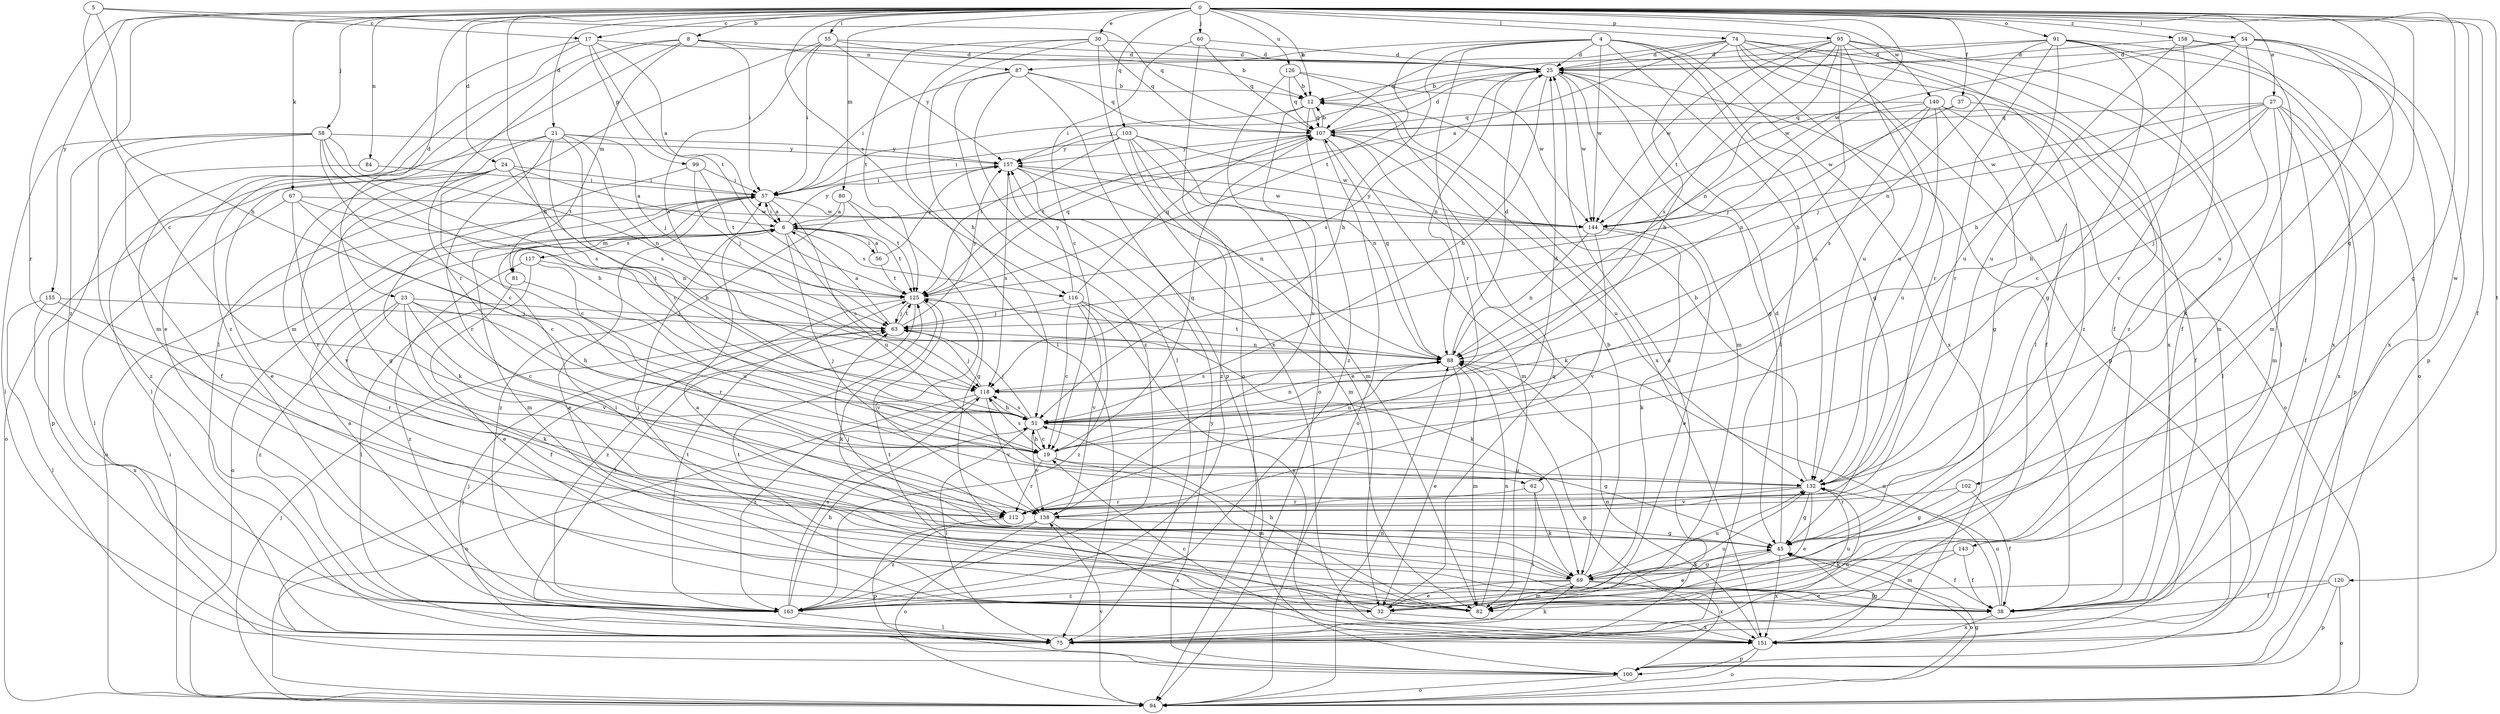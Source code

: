 strict digraph  {
0;
4;
5;
6;
8;
12;
17;
19;
21;
23;
24;
25;
27;
30;
32;
37;
38;
45;
51;
54;
55;
56;
57;
58;
60;
62;
63;
67;
69;
74;
75;
80;
81;
82;
84;
87;
88;
91;
94;
95;
99;
100;
102;
103;
107;
112;
116;
117;
118;
120;
125;
126;
132;
138;
140;
143;
144;
151;
155;
157;
158;
163;
0 -> 8  [label=b];
0 -> 12  [label=b];
0 -> 17  [label=c];
0 -> 21  [label=d];
0 -> 23  [label=d];
0 -> 24  [label=d];
0 -> 27  [label=e];
0 -> 30  [label=e];
0 -> 37  [label=f];
0 -> 38  [label=f];
0 -> 45  [label=g];
0 -> 51  [label=h];
0 -> 54  [label=i];
0 -> 55  [label=i];
0 -> 58  [label=j];
0 -> 60  [label=j];
0 -> 62  [label=j];
0 -> 67  [label=k];
0 -> 74  [label=l];
0 -> 80  [label=m];
0 -> 84  [label=n];
0 -> 91  [label=o];
0 -> 95  [label=p];
0 -> 102  [label=q];
0 -> 103  [label=q];
0 -> 112  [label=r];
0 -> 116  [label=s];
0 -> 120  [label=t];
0 -> 126  [label=u];
0 -> 140  [label=w];
0 -> 143  [label=w];
0 -> 144  [label=w];
0 -> 155  [label=y];
0 -> 158  [label=z];
0 -> 163  [label=z];
4 -> 25  [label=d];
4 -> 45  [label=g];
4 -> 51  [label=h];
4 -> 75  [label=l];
4 -> 87  [label=n];
4 -> 112  [label=r];
4 -> 125  [label=t];
4 -> 132  [label=u];
4 -> 144  [label=w];
4 -> 151  [label=x];
5 -> 17  [label=c];
5 -> 19  [label=c];
5 -> 51  [label=h];
5 -> 107  [label=q];
6 -> 56  [label=i];
6 -> 57  [label=i];
6 -> 62  [label=j];
6 -> 81  [label=m];
6 -> 94  [label=o];
6 -> 116  [label=s];
6 -> 117  [label=s];
6 -> 118  [label=s];
6 -> 125  [label=t];
6 -> 157  [label=y];
8 -> 25  [label=d];
8 -> 57  [label=i];
8 -> 81  [label=m];
8 -> 82  [label=m];
8 -> 87  [label=n];
8 -> 112  [label=r];
8 -> 163  [label=z];
12 -> 107  [label=q];
12 -> 138  [label=v];
12 -> 157  [label=y];
12 -> 163  [label=z];
17 -> 6  [label=a];
17 -> 25  [label=d];
17 -> 32  [label=e];
17 -> 82  [label=m];
17 -> 99  [label=p];
17 -> 125  [label=t];
19 -> 25  [label=d];
19 -> 51  [label=h];
19 -> 82  [label=m];
19 -> 88  [label=n];
19 -> 107  [label=q];
19 -> 112  [label=r];
19 -> 118  [label=s];
19 -> 132  [label=u];
21 -> 19  [label=c];
21 -> 32  [label=e];
21 -> 63  [label=j];
21 -> 75  [label=l];
21 -> 88  [label=n];
21 -> 112  [label=r];
21 -> 118  [label=s];
21 -> 157  [label=y];
23 -> 19  [label=c];
23 -> 38  [label=f];
23 -> 51  [label=h];
23 -> 63  [label=j];
23 -> 69  [label=k];
23 -> 138  [label=v];
23 -> 163  [label=z];
24 -> 6  [label=a];
24 -> 19  [label=c];
24 -> 45  [label=g];
24 -> 51  [label=h];
24 -> 57  [label=i];
24 -> 94  [label=o];
24 -> 112  [label=r];
25 -> 12  [label=b];
25 -> 38  [label=f];
25 -> 45  [label=g];
25 -> 51  [label=h];
25 -> 57  [label=i];
25 -> 82  [label=m];
25 -> 88  [label=n];
25 -> 118  [label=s];
25 -> 144  [label=w];
27 -> 19  [label=c];
27 -> 38  [label=f];
27 -> 51  [label=h];
27 -> 63  [label=j];
27 -> 82  [label=m];
27 -> 100  [label=p];
27 -> 107  [label=q];
27 -> 144  [label=w];
27 -> 151  [label=x];
30 -> 25  [label=d];
30 -> 51  [label=h];
30 -> 75  [label=l];
30 -> 107  [label=q];
30 -> 125  [label=t];
30 -> 151  [label=x];
32 -> 57  [label=i];
32 -> 107  [label=q];
32 -> 125  [label=t];
32 -> 151  [label=x];
37 -> 38  [label=f];
37 -> 107  [label=q];
37 -> 144  [label=w];
38 -> 88  [label=n];
38 -> 125  [label=t];
38 -> 132  [label=u];
38 -> 151  [label=x];
45 -> 25  [label=d];
45 -> 32  [label=e];
45 -> 38  [label=f];
45 -> 63  [label=j];
45 -> 69  [label=k];
45 -> 94  [label=o];
45 -> 151  [label=x];
51 -> 19  [label=c];
51 -> 45  [label=g];
51 -> 63  [label=j];
51 -> 75  [label=l];
51 -> 88  [label=n];
51 -> 118  [label=s];
51 -> 138  [label=v];
54 -> 25  [label=d];
54 -> 51  [label=h];
54 -> 69  [label=k];
54 -> 82  [label=m];
54 -> 100  [label=p];
54 -> 132  [label=u];
54 -> 144  [label=w];
55 -> 12  [label=b];
55 -> 25  [label=d];
55 -> 57  [label=i];
55 -> 75  [label=l];
55 -> 118  [label=s];
55 -> 157  [label=y];
56 -> 6  [label=a];
56 -> 125  [label=t];
56 -> 157  [label=y];
57 -> 6  [label=a];
57 -> 32  [label=e];
57 -> 82  [label=m];
57 -> 94  [label=o];
57 -> 132  [label=u];
57 -> 144  [label=w];
58 -> 19  [label=c];
58 -> 38  [label=f];
58 -> 51  [label=h];
58 -> 75  [label=l];
58 -> 118  [label=s];
58 -> 125  [label=t];
58 -> 157  [label=y];
58 -> 163  [label=z];
60 -> 19  [label=c];
60 -> 25  [label=d];
60 -> 94  [label=o];
60 -> 107  [label=q];
62 -> 69  [label=k];
62 -> 75  [label=l];
62 -> 112  [label=r];
63 -> 6  [label=a];
63 -> 88  [label=n];
63 -> 125  [label=t];
63 -> 157  [label=y];
67 -> 19  [label=c];
67 -> 75  [label=l];
67 -> 88  [label=n];
67 -> 138  [label=v];
67 -> 144  [label=w];
69 -> 6  [label=a];
69 -> 12  [label=b];
69 -> 32  [label=e];
69 -> 38  [label=f];
69 -> 45  [label=g];
69 -> 82  [label=m];
69 -> 132  [label=u];
69 -> 151  [label=x];
69 -> 163  [label=z];
74 -> 6  [label=a];
74 -> 25  [label=d];
74 -> 38  [label=f];
74 -> 51  [label=h];
74 -> 75  [label=l];
74 -> 100  [label=p];
74 -> 107  [label=q];
74 -> 112  [label=r];
74 -> 132  [label=u];
74 -> 151  [label=x];
75 -> 25  [label=d];
75 -> 63  [label=j];
75 -> 69  [label=k];
75 -> 132  [label=u];
80 -> 6  [label=a];
80 -> 45  [label=g];
80 -> 125  [label=t];
80 -> 163  [label=z];
81 -> 32  [label=e];
81 -> 132  [label=u];
82 -> 51  [label=h];
82 -> 57  [label=i];
82 -> 88  [label=n];
82 -> 132  [label=u];
84 -> 57  [label=i];
84 -> 100  [label=p];
87 -> 12  [label=b];
87 -> 57  [label=i];
87 -> 75  [label=l];
87 -> 100  [label=p];
87 -> 107  [label=q];
87 -> 163  [label=z];
88 -> 25  [label=d];
88 -> 32  [label=e];
88 -> 82  [label=m];
88 -> 100  [label=p];
88 -> 107  [label=q];
88 -> 118  [label=s];
88 -> 125  [label=t];
91 -> 12  [label=b];
91 -> 25  [label=d];
91 -> 45  [label=g];
91 -> 88  [label=n];
91 -> 94  [label=o];
91 -> 112  [label=r];
91 -> 132  [label=u];
91 -> 151  [label=x];
91 -> 163  [label=z];
94 -> 45  [label=g];
94 -> 57  [label=i];
94 -> 63  [label=j];
94 -> 88  [label=n];
94 -> 138  [label=v];
95 -> 25  [label=d];
95 -> 38  [label=f];
95 -> 51  [label=h];
95 -> 75  [label=l];
95 -> 88  [label=n];
95 -> 118  [label=s];
95 -> 125  [label=t];
95 -> 132  [label=u];
95 -> 144  [label=w];
95 -> 163  [label=z];
99 -> 57  [label=i];
99 -> 63  [label=j];
99 -> 69  [label=k];
99 -> 125  [label=t];
100 -> 63  [label=j];
100 -> 94  [label=o];
100 -> 157  [label=y];
102 -> 38  [label=f];
102 -> 45  [label=g];
102 -> 112  [label=r];
103 -> 32  [label=e];
103 -> 57  [label=i];
103 -> 82  [label=m];
103 -> 88  [label=n];
103 -> 125  [label=t];
103 -> 144  [label=w];
103 -> 157  [label=y];
103 -> 163  [label=z];
107 -> 12  [label=b];
107 -> 25  [label=d];
107 -> 69  [label=k];
107 -> 82  [label=m];
107 -> 94  [label=o];
107 -> 125  [label=t];
107 -> 132  [label=u];
107 -> 157  [label=y];
112 -> 100  [label=p];
116 -> 19  [label=c];
116 -> 63  [label=j];
116 -> 69  [label=k];
116 -> 107  [label=q];
116 -> 138  [label=v];
116 -> 151  [label=x];
116 -> 157  [label=y];
116 -> 163  [label=z];
117 -> 75  [label=l];
117 -> 112  [label=r];
117 -> 125  [label=t];
117 -> 163  [label=z];
118 -> 51  [label=h];
118 -> 63  [label=j];
118 -> 94  [label=o];
118 -> 138  [label=v];
118 -> 163  [label=z];
120 -> 32  [label=e];
120 -> 38  [label=f];
120 -> 94  [label=o];
120 -> 100  [label=p];
125 -> 63  [label=j];
125 -> 69  [label=k];
125 -> 75  [label=l];
125 -> 107  [label=q];
125 -> 138  [label=v];
125 -> 163  [label=z];
126 -> 12  [label=b];
126 -> 94  [label=o];
126 -> 107  [label=q];
126 -> 144  [label=w];
126 -> 151  [label=x];
132 -> 12  [label=b];
132 -> 32  [label=e];
132 -> 45  [label=g];
132 -> 112  [label=r];
132 -> 138  [label=v];
138 -> 45  [label=g];
138 -> 94  [label=o];
138 -> 151  [label=x];
138 -> 163  [label=z];
140 -> 45  [label=g];
140 -> 63  [label=j];
140 -> 75  [label=l];
140 -> 88  [label=n];
140 -> 94  [label=o];
140 -> 107  [label=q];
140 -> 118  [label=s];
140 -> 132  [label=u];
143 -> 38  [label=f];
143 -> 69  [label=k];
143 -> 82  [label=m];
144 -> 32  [label=e];
144 -> 69  [label=k];
144 -> 88  [label=n];
144 -> 138  [label=v];
144 -> 157  [label=y];
151 -> 19  [label=c];
151 -> 45  [label=g];
151 -> 88  [label=n];
151 -> 94  [label=o];
151 -> 100  [label=p];
155 -> 63  [label=j];
155 -> 75  [label=l];
155 -> 112  [label=r];
155 -> 151  [label=x];
157 -> 57  [label=i];
157 -> 82  [label=m];
157 -> 88  [label=n];
157 -> 118  [label=s];
157 -> 144  [label=w];
158 -> 25  [label=d];
158 -> 82  [label=m];
158 -> 132  [label=u];
158 -> 138  [label=v];
158 -> 151  [label=x];
163 -> 6  [label=a];
163 -> 51  [label=h];
163 -> 75  [label=l];
163 -> 118  [label=s];
163 -> 125  [label=t];
163 -> 132  [label=u];
}
